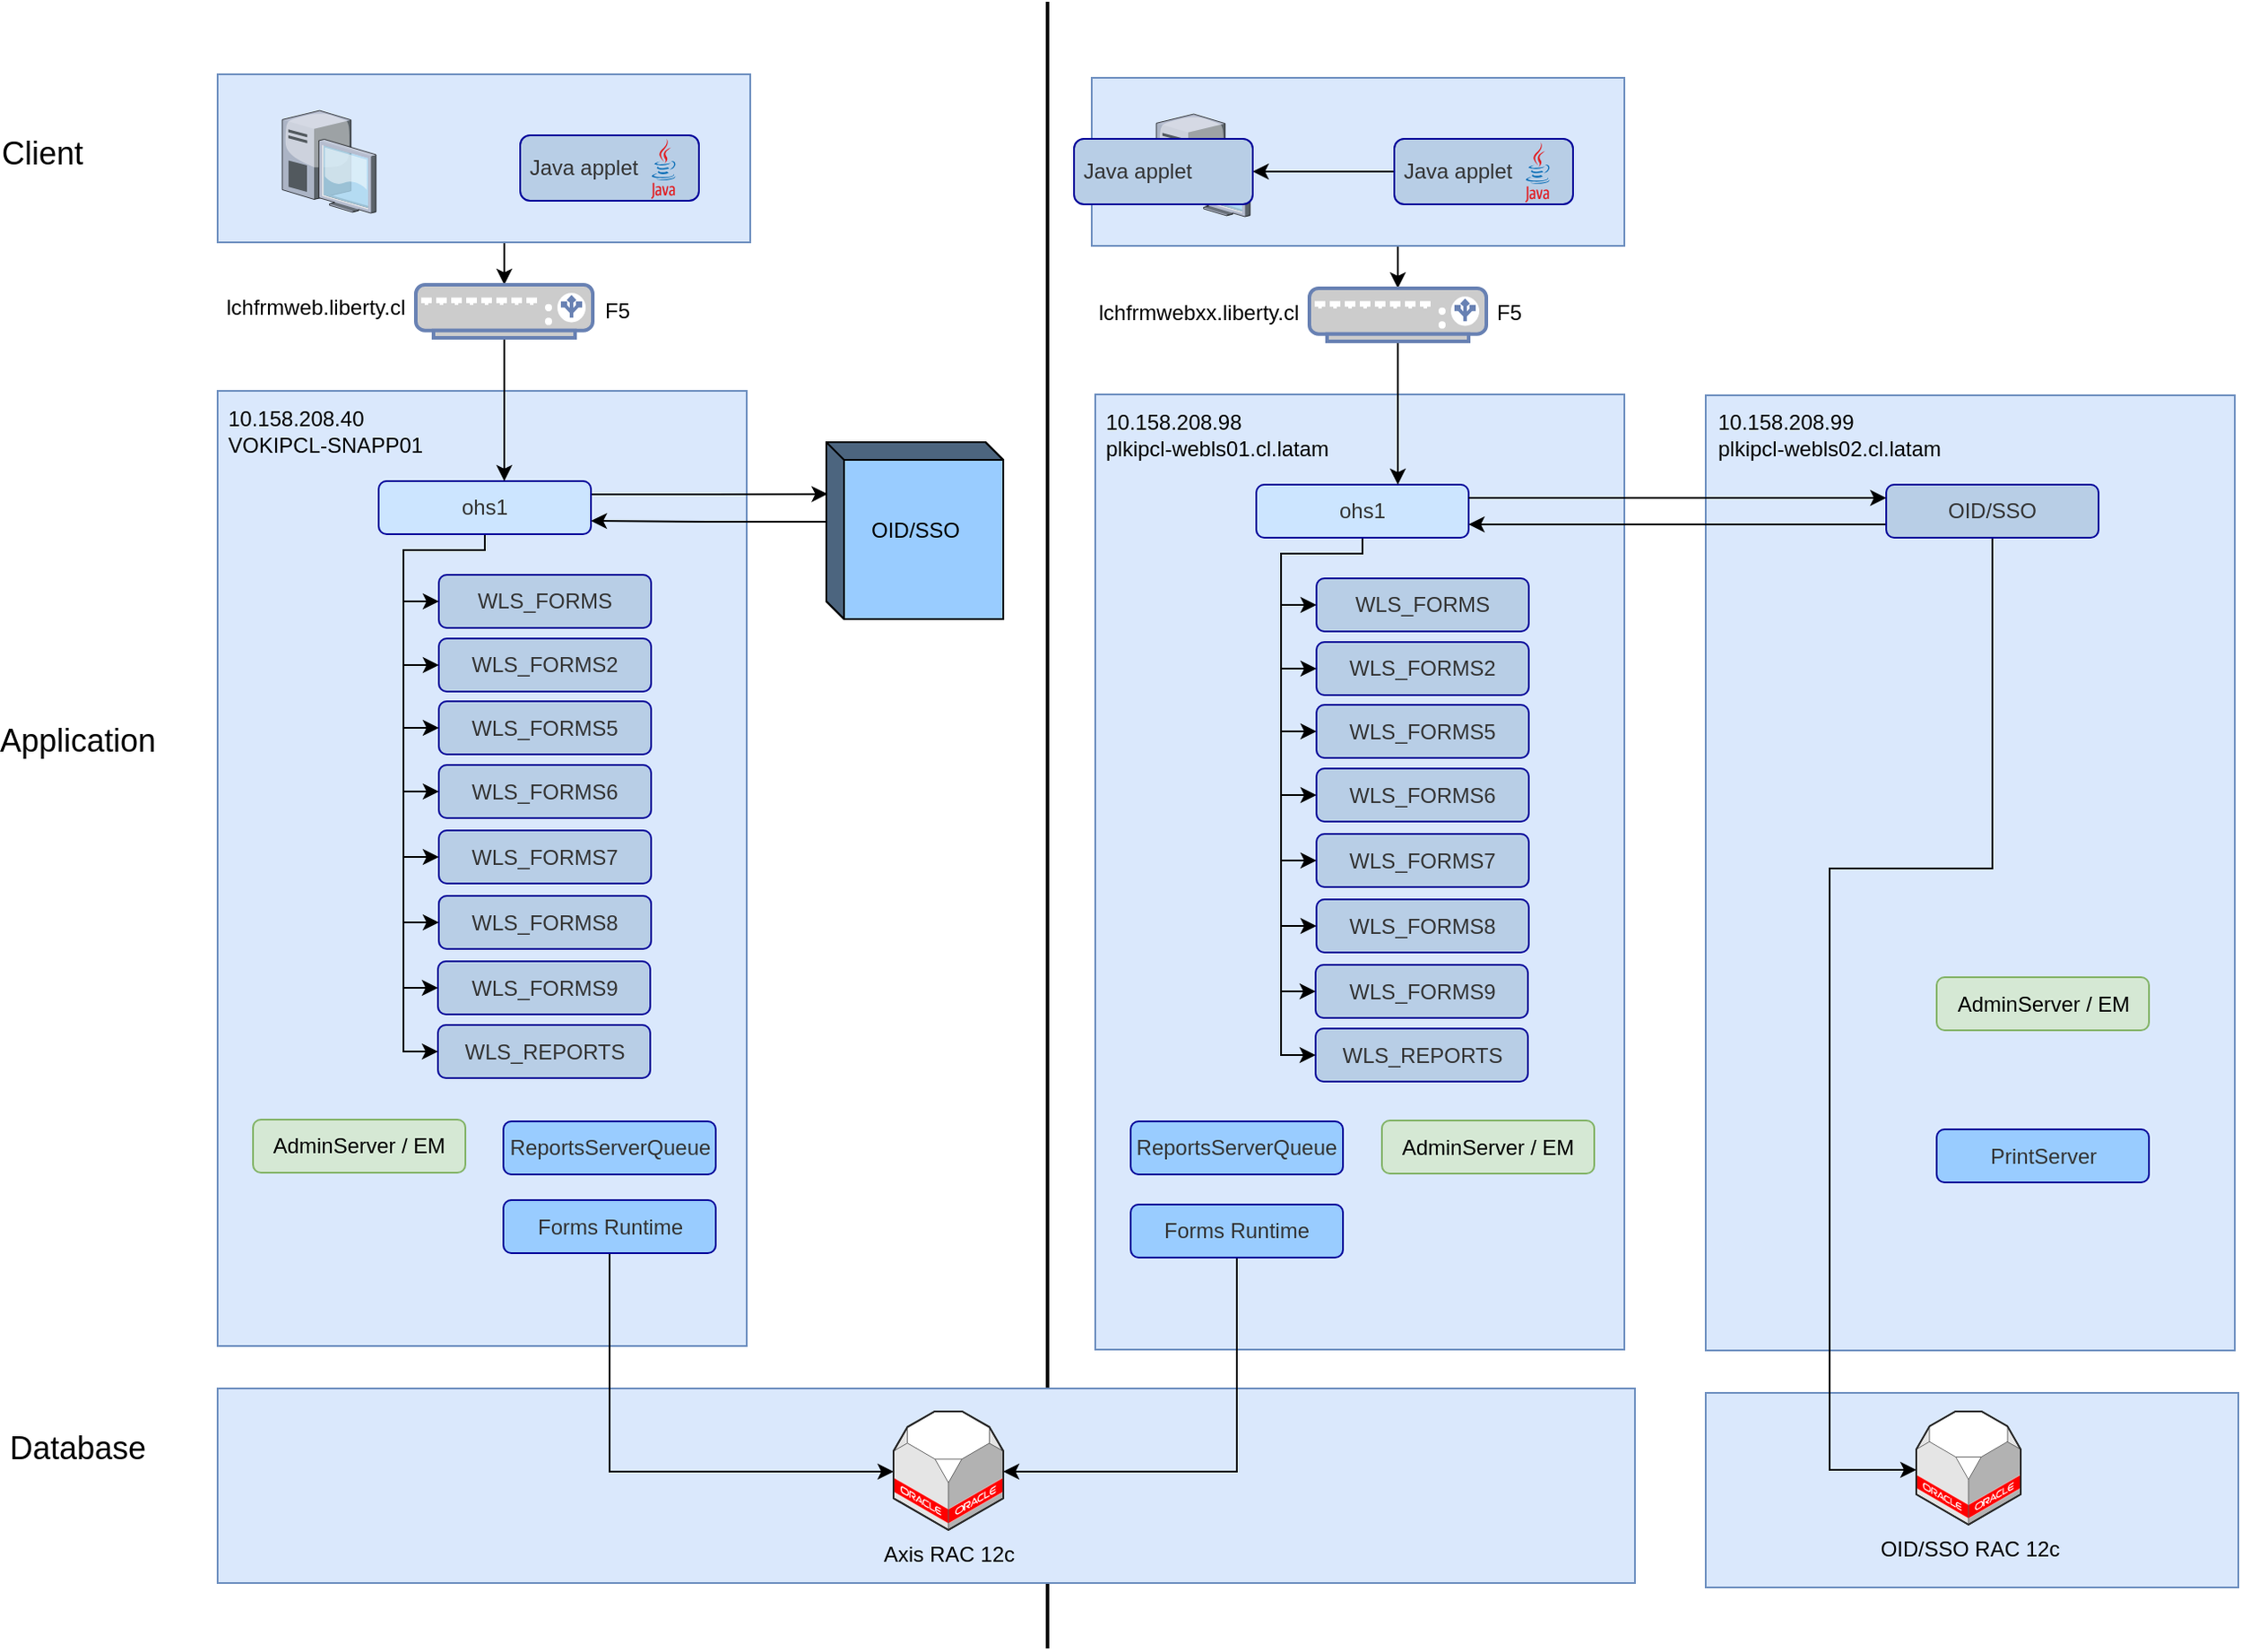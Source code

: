 <mxfile version="10.7.7" type="github"><diagram id="sVpkq-mr8o3w8TlqLeRH" name="Page-1"><mxGraphModel dx="1077" dy="2180" grid="1" gridSize="10" guides="1" tooltips="1" connect="1" arrows="1" fold="1" page="1" pageScale="1" pageWidth="827" pageHeight="1169" math="0" shadow="0"><root><mxCell id="0"/><mxCell id="1" parent="0"/><mxCell id="0WNVmD-chlQS2J-X782--17" value="" style="rounded=0;whiteSpace=wrap;html=1;fillColor=#dae8fc;strokeColor=#6c8ebf;" parent="1" vertex="1"><mxGeometry x="705" y="142" width="299" height="540" as="geometry"/></mxCell><mxCell id="QuAqi-05d9K5j8Qr_edT-5" value="" style="rounded=0;whiteSpace=wrap;html=1;fillColor=#dae8fc;strokeColor=#6c8ebf;" parent="1" vertex="1"><mxGeometry x="209" y="140" width="299" height="540" as="geometry"/></mxCell><mxCell id="e6AQ9mDzqpvD8Lv-XL_b-1" value="" style="line;strokeWidth=2;direction=south;html=1;fillColor=#99CCFF;labelBorderColor=#000000;labelBackgroundColor=#000000;" parent="1" vertex="1"><mxGeometry x="670" y="-80" width="16" height="931" as="geometry"/></mxCell><mxCell id="0WNVmD-chlQS2J-X782--1" value="" style="rounded=0;whiteSpace=wrap;html=1;fillColor=#dae8fc;strokeColor=#6c8ebf;" parent="1" vertex="1"><mxGeometry x="209" y="704" width="801" height="110" as="geometry"/></mxCell><mxCell id="0WNVmD-chlQS2J-X782--100" style="edgeStyle=orthogonalEdgeStyle;rounded=0;orthogonalLoop=1;jettySize=auto;html=1;exitX=0.5;exitY=1;exitDx=0;exitDy=0;entryX=0.5;entryY=0;entryDx=0;entryDy=0;entryPerimeter=0;" parent="1" source="QuAqi-05d9K5j8Qr_edT-30" target="QuAqi-05d9K5j8Qr_edT-38" edge="1"><mxGeometry relative="1" as="geometry"/></mxCell><mxCell id="QuAqi-05d9K5j8Qr_edT-30" value="" style="rounded=0;whiteSpace=wrap;html=1;fillColor=#dae8fc;strokeColor=#6c8ebf;" parent="1" vertex="1"><mxGeometry x="209" y="-39" width="301" height="95" as="geometry"/></mxCell><mxCell id="e6AQ9mDzqpvD8Lv-XL_b-7" style="edgeStyle=orthogonalEdgeStyle;rounded=0;orthogonalLoop=1;jettySize=auto;html=1;" parent="1" source="QuAqi-05d9K5j8Qr_edT-23" target="QuAqi-05d9K5j8Qr_edT-3" edge="1"><mxGeometry relative="1" as="geometry"><Array as="points"><mxPoint x="431" y="751"/></Array></mxGeometry></mxCell><mxCell id="QuAqi-05d9K5j8Qr_edT-2" value="" style="verticalLabelPosition=bottom;aspect=fixed;html=1;verticalAlign=top;strokeColor=none;align=center;outlineConnect=0;shape=mxgraph.citrix.desktop;" parent="1" vertex="1"><mxGeometry x="245.5" y="-18.5" width="53" height="58" as="geometry"/></mxCell><mxCell id="QuAqi-05d9K5j8Qr_edT-3" value="Axis RAC 12c" style="verticalLabelPosition=bottom;html=1;verticalAlign=top;strokeWidth=1;align=center;outlineConnect=0;dashed=0;outlineConnect=0;shape=mxgraph.aws3d.oracleDbServer;fillColor=#ffffff;strokeColor=#5E5E5E;aspect=fixed;" parent="1" vertex="1"><mxGeometry x="591" y="717" width="62" height="67" as="geometry"/></mxCell><mxCell id="QuAqi-05d9K5j8Qr_edT-11" value="AdminServer / EM&lt;br&gt;" style="rounded=1;whiteSpace=wrap;html=1;fillColor=#d5e8d4;strokeColor=#82b366;" parent="1" vertex="1"><mxGeometry x="229" y="552" width="120" height="30" as="geometry"/></mxCell><mxCell id="QuAqi-05d9K5j8Qr_edT-12" value="WLS_FORMS" style="rounded=1;whiteSpace=wrap;html=1;fillColor=#B8CEE6;strokeColor=#000099;fontColor=#333333;" parent="1" vertex="1"><mxGeometry x="334" y="244" width="120" height="30" as="geometry"/></mxCell><mxCell id="QuAqi-05d9K5j8Qr_edT-13" value="WLS_FORMS2&lt;br&gt;" style="rounded=1;whiteSpace=wrap;html=1;fillColor=#B8CEE6;strokeColor=#000099;fontColor=#333333;" parent="1" vertex="1"><mxGeometry x="334" y="280" width="120" height="30" as="geometry"/></mxCell><mxCell id="QuAqi-05d9K5j8Qr_edT-14" value="WLS_FORMS5" style="rounded=1;whiteSpace=wrap;html=1;fillColor=#B8CEE6;strokeColor=#000099;fontColor=#333333;" parent="1" vertex="1"><mxGeometry x="334" y="315.5" width="120" height="30" as="geometry"/></mxCell><mxCell id="QuAqi-05d9K5j8Qr_edT-15" value="WLS_FORMS6" style="rounded=1;whiteSpace=wrap;html=1;fillColor=#B8CEE6;strokeColor=#000099;fontColor=#333333;" parent="1" vertex="1"><mxGeometry x="334" y="351.5" width="120" height="30" as="geometry"/></mxCell><mxCell id="QuAqi-05d9K5j8Qr_edT-17" value="WLS_FORMS7" style="rounded=1;whiteSpace=wrap;html=1;fillColor=#B8CEE6;strokeColor=#000099;fontColor=#333333;" parent="1" vertex="1"><mxGeometry x="334" y="388.5" width="120" height="30" as="geometry"/></mxCell><mxCell id="QuAqi-05d9K5j8Qr_edT-18" value="WLS_FORMS8" style="rounded=1;whiteSpace=wrap;html=1;fillColor=#B8CEE6;strokeColor=#000099;fontColor=#333333;" parent="1" vertex="1"><mxGeometry x="334" y="425.5" width="120" height="30" as="geometry"/></mxCell><mxCell id="QuAqi-05d9K5j8Qr_edT-19" value="WLS_FORMS9" style="rounded=1;whiteSpace=wrap;html=1;fillColor=#B8CEE6;strokeColor=#000099;fontColor=#333333;" parent="1" vertex="1"><mxGeometry x="333.5" y="462.5" width="120" height="30" as="geometry"/></mxCell><mxCell id="QuAqi-05d9K5j8Qr_edT-21" value="WLS_REPORTS" style="rounded=1;whiteSpace=wrap;html=1;fillColor=#B8CEE6;strokeColor=#000099;fontColor=#333333;" parent="1" vertex="1"><mxGeometry x="333.5" y="498.5" width="120" height="30" as="geometry"/></mxCell><mxCell id="0WNVmD-chlQS2J-X782--4" style="edgeStyle=orthogonalEdgeStyle;rounded=0;orthogonalLoop=1;jettySize=auto;html=1;exitX=0.5;exitY=1;exitDx=0;exitDy=0;entryX=0;entryY=0.5;entryDx=0;entryDy=0;" parent="1" source="QuAqi-05d9K5j8Qr_edT-22" target="QuAqi-05d9K5j8Qr_edT-12" edge="1"><mxGeometry relative="1" as="geometry"><Array as="points"><mxPoint x="360" y="230"/><mxPoint x="314" y="230"/><mxPoint x="314" y="259"/></Array></mxGeometry></mxCell><mxCell id="0WNVmD-chlQS2J-X782--5" style="edgeStyle=orthogonalEdgeStyle;rounded=0;orthogonalLoop=1;jettySize=auto;html=1;exitX=0.5;exitY=1;exitDx=0;exitDy=0;entryX=0;entryY=0.5;entryDx=0;entryDy=0;" parent="1" source="QuAqi-05d9K5j8Qr_edT-22" target="QuAqi-05d9K5j8Qr_edT-13" edge="1"><mxGeometry relative="1" as="geometry"><Array as="points"><mxPoint x="360" y="230"/><mxPoint x="314" y="230"/><mxPoint x="314" y="295"/></Array></mxGeometry></mxCell><mxCell id="0WNVmD-chlQS2J-X782--6" style="edgeStyle=orthogonalEdgeStyle;rounded=0;orthogonalLoop=1;jettySize=auto;html=1;exitX=0.5;exitY=1;exitDx=0;exitDy=0;entryX=0;entryY=0.5;entryDx=0;entryDy=0;" parent="1" source="QuAqi-05d9K5j8Qr_edT-22" target="QuAqi-05d9K5j8Qr_edT-14" edge="1"><mxGeometry relative="1" as="geometry"><Array as="points"><mxPoint x="360" y="230"/><mxPoint x="314" y="230"/><mxPoint x="314" y="331"/></Array></mxGeometry></mxCell><mxCell id="0WNVmD-chlQS2J-X782--7" style="edgeStyle=orthogonalEdgeStyle;rounded=0;orthogonalLoop=1;jettySize=auto;html=1;exitX=0.5;exitY=1;exitDx=0;exitDy=0;entryX=0;entryY=0.5;entryDx=0;entryDy=0;" parent="1" source="QuAqi-05d9K5j8Qr_edT-22" target="QuAqi-05d9K5j8Qr_edT-15" edge="1"><mxGeometry relative="1" as="geometry"><Array as="points"><mxPoint x="360" y="230"/><mxPoint x="314" y="230"/><mxPoint x="314" y="367"/></Array></mxGeometry></mxCell><mxCell id="0WNVmD-chlQS2J-X782--8" style="edgeStyle=orthogonalEdgeStyle;rounded=0;orthogonalLoop=1;jettySize=auto;html=1;exitX=0.5;exitY=1;exitDx=0;exitDy=0;entryX=0;entryY=0.5;entryDx=0;entryDy=0;" parent="1" source="QuAqi-05d9K5j8Qr_edT-22" target="QuAqi-05d9K5j8Qr_edT-17" edge="1"><mxGeometry relative="1" as="geometry"><Array as="points"><mxPoint x="360" y="230"/><mxPoint x="314" y="230"/><mxPoint x="314" y="404"/></Array></mxGeometry></mxCell><mxCell id="0WNVmD-chlQS2J-X782--9" style="edgeStyle=orthogonalEdgeStyle;rounded=0;orthogonalLoop=1;jettySize=auto;html=1;exitX=0.5;exitY=1;exitDx=0;exitDy=0;entryX=0;entryY=0.5;entryDx=0;entryDy=0;" parent="1" source="QuAqi-05d9K5j8Qr_edT-22" target="QuAqi-05d9K5j8Qr_edT-18" edge="1"><mxGeometry relative="1" as="geometry"><Array as="points"><mxPoint x="360" y="230"/><mxPoint x="314" y="230"/><mxPoint x="314" y="441"/></Array></mxGeometry></mxCell><mxCell id="0WNVmD-chlQS2J-X782--10" style="edgeStyle=orthogonalEdgeStyle;rounded=0;orthogonalLoop=1;jettySize=auto;html=1;exitX=0.5;exitY=1;exitDx=0;exitDy=0;entryX=0;entryY=0.5;entryDx=0;entryDy=0;" parent="1" source="QuAqi-05d9K5j8Qr_edT-22" target="QuAqi-05d9K5j8Qr_edT-19" edge="1"><mxGeometry relative="1" as="geometry"><Array as="points"><mxPoint x="360" y="230"/><mxPoint x="314" y="230"/><mxPoint x="314" y="478"/></Array></mxGeometry></mxCell><mxCell id="0WNVmD-chlQS2J-X782--11" style="edgeStyle=orthogonalEdgeStyle;rounded=0;orthogonalLoop=1;jettySize=auto;html=1;exitX=0.5;exitY=1;exitDx=0;exitDy=0;entryX=0;entryY=0.5;entryDx=0;entryDy=0;" parent="1" source="QuAqi-05d9K5j8Qr_edT-22" target="QuAqi-05d9K5j8Qr_edT-21" edge="1"><mxGeometry relative="1" as="geometry"><Array as="points"><mxPoint x="360" y="230"/><mxPoint x="314" y="230"/><mxPoint x="314" y="514"/></Array></mxGeometry></mxCell><mxCell id="0WNVmD-chlQS2J-X782--98" style="edgeStyle=orthogonalEdgeStyle;rounded=0;orthogonalLoop=1;jettySize=auto;html=1;exitX=1;exitY=0.25;exitDx=0;exitDy=0;entryX=0.007;entryY=0.293;entryDx=0;entryDy=0;entryPerimeter=0;" parent="1" source="QuAqi-05d9K5j8Qr_edT-22" target="0WNVmD-chlQS2J-X782--96" edge="1"><mxGeometry relative="1" as="geometry"><Array as="points"><mxPoint x="487" y="199"/><mxPoint x="487" y="198"/></Array></mxGeometry></mxCell><mxCell id="QuAqi-05d9K5j8Qr_edT-22" value="ohs1&lt;br&gt;" style="rounded=1;whiteSpace=wrap;html=1;fillColor=#CCE5FF;strokeColor=#000099;fontColor=#333333;" parent="1" vertex="1"><mxGeometry x="300" y="191" width="120" height="30" as="geometry"/></mxCell><mxCell id="QuAqi-05d9K5j8Qr_edT-23" value="Forms Runtime" style="rounded=1;whiteSpace=wrap;html=1;fillColor=#99CCFF;strokeColor=#000099;fontColor=#333333;" parent="1" vertex="1"><mxGeometry x="370.5" y="597.5" width="120" height="30" as="geometry"/></mxCell><mxCell id="QuAqi-05d9K5j8Qr_edT-24" value="ReportsServerQueue&lt;br&gt;" style="rounded=1;whiteSpace=wrap;html=1;fillColor=#99CCFF;strokeColor=#000099;fontColor=#333333;" parent="1" vertex="1"><mxGeometry x="370.5" y="553" width="120" height="30" as="geometry"/></mxCell><mxCell id="QuAqi-05d9K5j8Qr_edT-25" value="&lt;span&gt;10.158.208.40&lt;br&gt;&lt;/span&gt;VOKIPCL-SNAPP01" style="text;html=1;strokeColor=none;fillColor=none;align=left;verticalAlign=middle;whiteSpace=wrap;rounded=0;" parent="1" vertex="1"><mxGeometry x="213" y="138" width="287" height="50" as="geometry"/></mxCell><mxCell id="QuAqi-05d9K5j8Qr_edT-28" value="" style="shape=image;imageAspect=0;aspect=fixed;verticalLabelPosition=bottom;verticalAlign=top;strokeColor=#000099;fillColor=#CCE5FF;align=left;image=https://s3.amazonaws.com/s3.timetoast.com/public/uploads/photos/7585546/sunos4.gif;" parent="1" vertex="1"><mxGeometry x="431" y="150" width="69" height="19" as="geometry"/></mxCell><mxCell id="QuAqi-05d9K5j8Qr_edT-31" value="&amp;nbsp;Java applet&lt;br&gt;" style="rounded=1;whiteSpace=wrap;html=1;fillColor=#B8CEE6;strokeColor=#000099;fontColor=#333333;align=left;" parent="1" vertex="1"><mxGeometry x="380" y="-4.5" width="101" height="37" as="geometry"/></mxCell><mxCell id="QuAqi-05d9K5j8Qr_edT-29" value="" style="dashed=0;outlineConnect=0;html=1;align=center;labelPosition=center;verticalLabelPosition=bottom;verticalAlign=top;shape=mxgraph.weblogos.java;strokeColor=#000099;fillColor=#CCE5FF;" parent="1" vertex="1"><mxGeometry x="454" y="-2.5" width="14" height="34" as="geometry"/></mxCell><mxCell id="QuAqi-05d9K5j8Qr_edT-34" value="Client&lt;br style=&quot;font-size: 18px;&quot;&gt;" style="text;html=1;strokeColor=none;fillColor=none;align=center;verticalAlign=middle;whiteSpace=wrap;rounded=0;fontSize=18;" parent="1" vertex="1"><mxGeometry x="90" y="-4.5" width="40" height="20" as="geometry"/></mxCell><mxCell id="QuAqi-05d9K5j8Qr_edT-35" value="Application&lt;br style=&quot;font-size: 18px;&quot;&gt;" style="text;html=1;strokeColor=none;fillColor=none;align=center;verticalAlign=middle;whiteSpace=wrap;rounded=0;fontSize=18;" parent="1" vertex="1"><mxGeometry x="110" y="327.5" width="40" height="20" as="geometry"/></mxCell><mxCell id="QuAqi-05d9K5j8Qr_edT-36" value="Database&lt;br style=&quot;font-size: 18px;&quot;&gt;" style="text;html=1;strokeColor=none;fillColor=none;align=center;verticalAlign=middle;whiteSpace=wrap;rounded=0;fontSize=18;" parent="1" vertex="1"><mxGeometry x="110" y="727.5" width="40" height="20" as="geometry"/></mxCell><mxCell id="0WNVmD-chlQS2J-X782--3" style="edgeStyle=orthogonalEdgeStyle;rounded=0;orthogonalLoop=1;jettySize=auto;html=1;exitX=0.5;exitY=1;exitDx=0;exitDy=0;exitPerimeter=0;" parent="1" source="QuAqi-05d9K5j8Qr_edT-38" target="QuAqi-05d9K5j8Qr_edT-22" edge="1"><mxGeometry relative="1" as="geometry"><Array as="points"><mxPoint x="371" y="170"/><mxPoint x="371" y="170"/></Array></mxGeometry></mxCell><mxCell id="QuAqi-05d9K5j8Qr_edT-38" value="" style="fontColor=#0066CC;verticalAlign=top;verticalLabelPosition=bottom;labelPosition=center;align=center;html=1;outlineConnect=0;fillColor=#CCCCCC;strokeColor=#6881B3;gradientColor=none;gradientDirection=north;strokeWidth=2;shape=mxgraph.networks.load_balancer;" parent="1" vertex="1"><mxGeometry x="321" y="80" width="100" height="30" as="geometry"/></mxCell><mxCell id="QuAqi-05d9K5j8Qr_edT-44" value="" style="shape=image;imageAspect=0;aspect=fixed;verticalLabelPosition=bottom;verticalAlign=top;strokeColor=#000099;fillColor=#CCE5FF;fontSize=18;align=left;image=https://flexagon.com/wp-content/uploads/2017/01/oracle_fmw-1024x307.png;" parent="1" vertex="1"><mxGeometry x="216" y="337.5" width="73" height="23" as="geometry"/></mxCell><mxCell id="0WNVmD-chlQS2J-X782--2" value="&lt;span&gt;lchfrmweb.liberty.cl&lt;/span&gt;&lt;span&gt;&lt;br&gt;&lt;/span&gt;" style="text;html=1;strokeColor=none;fillColor=none;align=left;verticalAlign=middle;whiteSpace=wrap;rounded=0;" parent="1" vertex="1"><mxGeometry x="212" y="78" width="111" height="30" as="geometry"/></mxCell><mxCell id="0WNVmD-chlQS2J-X782--15" value="" style="edgeStyle=orthogonalEdgeStyle;rounded=0;orthogonalLoop=1;jettySize=auto;html=1;fontSize=18;entryX=0.5;entryY=0;entryDx=0;entryDy=0;entryPerimeter=0;" parent="1" target="0WNVmD-chlQS2J-X782--47" edge="1"><mxGeometry relative="1" as="geometry"><mxPoint x="856" y="58" as="sourcePoint"/></mxGeometry></mxCell><mxCell id="e6AQ9mDzqpvD8Lv-XL_b-6" style="edgeStyle=orthogonalEdgeStyle;rounded=0;orthogonalLoop=1;jettySize=auto;html=1;exitX=0.5;exitY=1;exitDx=0;exitDy=0;" parent="1" source="0WNVmD-chlQS2J-X782--37" target="QuAqi-05d9K5j8Qr_edT-3" edge="1"><mxGeometry relative="1" as="geometry"><Array as="points"><mxPoint x="785" y="751"/></Array></mxGeometry></mxCell><mxCell id="0WNVmD-chlQS2J-X782--19" value="AdminServer / EM&lt;br&gt;" style="rounded=1;whiteSpace=wrap;html=1;fillColor=#d5e8d4;strokeColor=#82b366;" parent="1" vertex="1"><mxGeometry x="867" y="552.5" width="120" height="30" as="geometry"/></mxCell><mxCell id="0WNVmD-chlQS2J-X782--20" value="WLS_FORMS" style="rounded=1;whiteSpace=wrap;html=1;fillColor=#B8CEE6;strokeColor=#000099;fontColor=#333333;" parent="1" vertex="1"><mxGeometry x="830" y="246" width="120" height="30" as="geometry"/></mxCell><mxCell id="0WNVmD-chlQS2J-X782--21" value="WLS_FORMS2&lt;br&gt;" style="rounded=1;whiteSpace=wrap;html=1;fillColor=#B8CEE6;strokeColor=#000099;fontColor=#333333;" parent="1" vertex="1"><mxGeometry x="830" y="282" width="120" height="30" as="geometry"/></mxCell><mxCell id="0WNVmD-chlQS2J-X782--22" value="WLS_FORMS5" style="rounded=1;whiteSpace=wrap;html=1;fillColor=#B8CEE6;strokeColor=#000099;fontColor=#333333;" parent="1" vertex="1"><mxGeometry x="830" y="317.5" width="120" height="30" as="geometry"/></mxCell><mxCell id="0WNVmD-chlQS2J-X782--23" value="WLS_FORMS6" style="rounded=1;whiteSpace=wrap;html=1;fillColor=#B8CEE6;strokeColor=#000099;fontColor=#333333;" parent="1" vertex="1"><mxGeometry x="830" y="353.5" width="120" height="30" as="geometry"/></mxCell><mxCell id="0WNVmD-chlQS2J-X782--24" value="WLS_FORMS7" style="rounded=1;whiteSpace=wrap;html=1;fillColor=#B8CEE6;strokeColor=#000099;fontColor=#333333;" parent="1" vertex="1"><mxGeometry x="830" y="390.5" width="120" height="30" as="geometry"/></mxCell><mxCell id="0WNVmD-chlQS2J-X782--25" value="WLS_FORMS8" style="rounded=1;whiteSpace=wrap;html=1;fillColor=#B8CEE6;strokeColor=#000099;fontColor=#333333;" parent="1" vertex="1"><mxGeometry x="830" y="427.5" width="120" height="30" as="geometry"/></mxCell><mxCell id="0WNVmD-chlQS2J-X782--26" value="WLS_FORMS9" style="rounded=1;whiteSpace=wrap;html=1;fillColor=#B8CEE6;strokeColor=#000099;fontColor=#333333;" parent="1" vertex="1"><mxGeometry x="829.5" y="464.5" width="120" height="30" as="geometry"/></mxCell><mxCell id="0WNVmD-chlQS2J-X782--27" value="WLS_REPORTS" style="rounded=1;whiteSpace=wrap;html=1;fillColor=#B8CEE6;strokeColor=#000099;fontColor=#333333;" parent="1" vertex="1"><mxGeometry x="829.5" y="500.5" width="120" height="30" as="geometry"/></mxCell><mxCell id="0WNVmD-chlQS2J-X782--28" style="edgeStyle=orthogonalEdgeStyle;rounded=0;orthogonalLoop=1;jettySize=auto;html=1;exitX=0.5;exitY=1;exitDx=0;exitDy=0;entryX=0;entryY=0.5;entryDx=0;entryDy=0;" parent="1" source="0WNVmD-chlQS2J-X782--36" target="0WNVmD-chlQS2J-X782--20" edge="1"><mxGeometry relative="1" as="geometry"><Array as="points"><mxPoint x="856" y="232"/><mxPoint x="810" y="232"/><mxPoint x="810" y="261"/></Array></mxGeometry></mxCell><mxCell id="0WNVmD-chlQS2J-X782--29" style="edgeStyle=orthogonalEdgeStyle;rounded=0;orthogonalLoop=1;jettySize=auto;html=1;exitX=0.5;exitY=1;exitDx=0;exitDy=0;entryX=0;entryY=0.5;entryDx=0;entryDy=0;" parent="1" source="0WNVmD-chlQS2J-X782--36" target="0WNVmD-chlQS2J-X782--21" edge="1"><mxGeometry relative="1" as="geometry"><Array as="points"><mxPoint x="856" y="232"/><mxPoint x="810" y="232"/><mxPoint x="810" y="297"/></Array></mxGeometry></mxCell><mxCell id="0WNVmD-chlQS2J-X782--30" style="edgeStyle=orthogonalEdgeStyle;rounded=0;orthogonalLoop=1;jettySize=auto;html=1;exitX=0.5;exitY=1;exitDx=0;exitDy=0;entryX=0;entryY=0.5;entryDx=0;entryDy=0;" parent="1" source="0WNVmD-chlQS2J-X782--36" target="0WNVmD-chlQS2J-X782--22" edge="1"><mxGeometry relative="1" as="geometry"><Array as="points"><mxPoint x="856" y="232"/><mxPoint x="810" y="232"/><mxPoint x="810" y="333"/></Array></mxGeometry></mxCell><mxCell id="0WNVmD-chlQS2J-X782--31" style="edgeStyle=orthogonalEdgeStyle;rounded=0;orthogonalLoop=1;jettySize=auto;html=1;exitX=0.5;exitY=1;exitDx=0;exitDy=0;entryX=0;entryY=0.5;entryDx=0;entryDy=0;" parent="1" source="0WNVmD-chlQS2J-X782--36" target="0WNVmD-chlQS2J-X782--23" edge="1"><mxGeometry relative="1" as="geometry"><Array as="points"><mxPoint x="856" y="232"/><mxPoint x="810" y="232"/><mxPoint x="810" y="369"/></Array></mxGeometry></mxCell><mxCell id="0WNVmD-chlQS2J-X782--32" style="edgeStyle=orthogonalEdgeStyle;rounded=0;orthogonalLoop=1;jettySize=auto;html=1;exitX=0.5;exitY=1;exitDx=0;exitDy=0;entryX=0;entryY=0.5;entryDx=0;entryDy=0;" parent="1" source="0WNVmD-chlQS2J-X782--36" target="0WNVmD-chlQS2J-X782--24" edge="1"><mxGeometry relative="1" as="geometry"><Array as="points"><mxPoint x="856" y="232"/><mxPoint x="810" y="232"/><mxPoint x="810" y="406"/></Array></mxGeometry></mxCell><mxCell id="0WNVmD-chlQS2J-X782--33" style="edgeStyle=orthogonalEdgeStyle;rounded=0;orthogonalLoop=1;jettySize=auto;html=1;exitX=0.5;exitY=1;exitDx=0;exitDy=0;entryX=0;entryY=0.5;entryDx=0;entryDy=0;" parent="1" source="0WNVmD-chlQS2J-X782--36" target="0WNVmD-chlQS2J-X782--25" edge="1"><mxGeometry relative="1" as="geometry"><Array as="points"><mxPoint x="856" y="232"/><mxPoint x="810" y="232"/><mxPoint x="810" y="443"/></Array></mxGeometry></mxCell><mxCell id="0WNVmD-chlQS2J-X782--34" style="edgeStyle=orthogonalEdgeStyle;rounded=0;orthogonalLoop=1;jettySize=auto;html=1;exitX=0.5;exitY=1;exitDx=0;exitDy=0;entryX=0;entryY=0.5;entryDx=0;entryDy=0;" parent="1" source="0WNVmD-chlQS2J-X782--36" target="0WNVmD-chlQS2J-X782--26" edge="1"><mxGeometry relative="1" as="geometry"><Array as="points"><mxPoint x="856" y="232"/><mxPoint x="810" y="232"/><mxPoint x="810" y="480"/></Array></mxGeometry></mxCell><mxCell id="0WNVmD-chlQS2J-X782--35" style="edgeStyle=orthogonalEdgeStyle;rounded=0;orthogonalLoop=1;jettySize=auto;html=1;exitX=0.5;exitY=1;exitDx=0;exitDy=0;entryX=0;entryY=0.5;entryDx=0;entryDy=0;" parent="1" source="0WNVmD-chlQS2J-X782--36" target="0WNVmD-chlQS2J-X782--27" edge="1"><mxGeometry relative="1" as="geometry"><Array as="points"><mxPoint x="856" y="232"/><mxPoint x="810" y="232"/><mxPoint x="810" y="516"/></Array></mxGeometry></mxCell><mxCell id="0WNVmD-chlQS2J-X782--36" value="ohs1&lt;br&gt;" style="rounded=1;whiteSpace=wrap;html=1;fillColor=#CCE5FF;strokeColor=#000099;fontColor=#333333;" parent="1" vertex="1"><mxGeometry x="796" y="193" width="120" height="30" as="geometry"/></mxCell><mxCell id="0WNVmD-chlQS2J-X782--37" value="Forms Runtime" style="rounded=1;whiteSpace=wrap;html=1;fillColor=#99CCFF;strokeColor=#000099;fontColor=#333333;" parent="1" vertex="1"><mxGeometry x="725" y="600" width="120" height="30" as="geometry"/></mxCell><mxCell id="0WNVmD-chlQS2J-X782--38" value="ReportsServerQueue&lt;br&gt;" style="rounded=1;whiteSpace=wrap;html=1;fillColor=#99CCFF;strokeColor=#000099;fontColor=#333333;" parent="1" vertex="1"><mxGeometry x="725" y="553" width="120" height="30" as="geometry"/></mxCell><mxCell id="0WNVmD-chlQS2J-X782--39" value="&lt;span&gt;10.158.208.98&lt;br&gt;&lt;/span&gt;plkipcl-webls01.cl.latam" style="text;html=1;strokeColor=none;fillColor=none;align=left;verticalAlign=middle;whiteSpace=wrap;rounded=0;" parent="1" vertex="1"><mxGeometry x="709" y="140" width="287" height="50" as="geometry"/></mxCell><mxCell id="0WNVmD-chlQS2J-X782--46" style="edgeStyle=orthogonalEdgeStyle;rounded=0;orthogonalLoop=1;jettySize=auto;html=1;exitX=0.5;exitY=1;exitDx=0;exitDy=0;exitPerimeter=0;" parent="1" source="0WNVmD-chlQS2J-X782--47" target="0WNVmD-chlQS2J-X782--36" edge="1"><mxGeometry relative="1" as="geometry"><Array as="points"><mxPoint x="876" y="180"/><mxPoint x="876" y="180"/></Array></mxGeometry></mxCell><mxCell id="0WNVmD-chlQS2J-X782--47" value="" style="fontColor=#0066CC;verticalAlign=top;verticalLabelPosition=bottom;labelPosition=center;align=center;html=1;outlineConnect=0;fillColor=#CCCCCC;strokeColor=#6881B3;gradientColor=none;gradientDirection=north;strokeWidth=2;shape=mxgraph.networks.load_balancer;" parent="1" vertex="1"><mxGeometry x="826" y="82" width="100" height="30" as="geometry"/></mxCell><mxCell id="0WNVmD-chlQS2J-X782--48" value="" style="shape=image;imageAspect=0;aspect=fixed;verticalLabelPosition=bottom;verticalAlign=top;strokeColor=#000099;fillColor=#CCE5FF;fontSize=18;align=left;image=https://flexagon.com/wp-content/uploads/2017/01/oracle_fmw-1024x307.png;" parent="1" vertex="1"><mxGeometry x="712" y="339.5" width="73" height="23" as="geometry"/></mxCell><mxCell id="0WNVmD-chlQS2J-X782--49" value="lchfrmwebxx.liberty.cl&lt;span&gt;&lt;br&gt;&lt;/span&gt;" style="text;html=1;strokeColor=none;fillColor=none;align=left;verticalAlign=middle;whiteSpace=wrap;rounded=0;" parent="1" vertex="1"><mxGeometry x="705" y="81" width="102" height="30" as="geometry"/></mxCell><mxCell id="0WNVmD-chlQS2J-X782--53" value="" style="rounded=0;whiteSpace=wrap;html=1;fillColor=#dae8fc;strokeColor=#6c8ebf;" parent="1" vertex="1"><mxGeometry x="703" y="-37" width="301" height="95" as="geometry"/></mxCell><mxCell id="0WNVmD-chlQS2J-X782--54" value="" style="verticalLabelPosition=bottom;aspect=fixed;html=1;verticalAlign=top;strokeColor=none;align=center;outlineConnect=0;shape=mxgraph.citrix.desktop;" parent="1" vertex="1"><mxGeometry x="739.5" y="-16.5" width="53" height="58" as="geometry"/></mxCell><mxCell id="WSpZvpphgZVqi1210V4g-2" value="" style="edgeStyle=orthogonalEdgeStyle;rounded=0;orthogonalLoop=1;jettySize=auto;html=1;" edge="1" parent="1" source="0WNVmD-chlQS2J-X782--55" target="WSpZvpphgZVqi1210V4g-1"><mxGeometry relative="1" as="geometry"/></mxCell><mxCell id="0WNVmD-chlQS2J-X782--55" value="&amp;nbsp;Java applet&lt;br&gt;" style="rounded=1;whiteSpace=wrap;html=1;fillColor=#B8CEE6;strokeColor=#000099;fontColor=#333333;align=left;" parent="1" vertex="1"><mxGeometry x="874" y="-2.5" width="101" height="37" as="geometry"/></mxCell><mxCell id="WSpZvpphgZVqi1210V4g-1" value="&amp;nbsp;Java applet&lt;br&gt;" style="rounded=1;whiteSpace=wrap;html=1;fillColor=#B8CEE6;strokeColor=#000099;fontColor=#333333;align=left;" vertex="1" parent="1"><mxGeometry x="693" y="-2.5" width="101" height="37" as="geometry"/></mxCell><mxCell id="0WNVmD-chlQS2J-X782--56" value="" style="dashed=0;outlineConnect=0;html=1;align=center;labelPosition=center;verticalLabelPosition=bottom;verticalAlign=top;shape=mxgraph.weblogos.java;strokeColor=#000099;fillColor=#CCE5FF;" parent="1" vertex="1"><mxGeometry x="948" y="-0.5" width="14" height="34" as="geometry"/></mxCell><mxCell id="0WNVmD-chlQS2J-X782--58" value="&lt;span&gt;F5&lt;br&gt;&lt;/span&gt;" style="text;html=1;strokeColor=none;fillColor=none;align=center;verticalAlign=middle;whiteSpace=wrap;rounded=0;" parent="1" vertex="1"><mxGeometry x="420" y="85" width="30" height="20" as="geometry"/></mxCell><mxCell id="0WNVmD-chlQS2J-X782--60" value="&lt;span&gt;F5&lt;br&gt;&lt;/span&gt;" style="text;html=1;strokeColor=none;fillColor=none;align=center;verticalAlign=middle;whiteSpace=wrap;rounded=0;" parent="1" vertex="1"><mxGeometry x="924" y="86" width="30" height="20" as="geometry"/></mxCell><mxCell id="0WNVmD-chlQS2J-X782--61" value="" style="rounded=0;whiteSpace=wrap;html=1;fillColor=#dae8fc;strokeColor=#6c8ebf;" parent="1" vertex="1"><mxGeometry x="1050" y="706.5" width="301" height="110" as="geometry"/></mxCell><mxCell id="0WNVmD-chlQS2J-X782--63" value="" style="rounded=0;whiteSpace=wrap;html=1;fillColor=#dae8fc;strokeColor=#6c8ebf;" parent="1" vertex="1"><mxGeometry x="1050" y="142.5" width="299" height="540" as="geometry"/></mxCell><mxCell id="0WNVmD-chlQS2J-X782--64" value="OID/SSO RAC&amp;nbsp;12c" style="verticalLabelPosition=bottom;html=1;verticalAlign=top;strokeWidth=1;align=center;outlineConnect=0;dashed=0;outlineConnect=0;shape=mxgraph.aws3d.oracleDbServer;fillColor=#ffffff;strokeColor=#5E5E5E;aspect=fixed;" parent="1" vertex="1"><mxGeometry x="1169" y="717" width="59" height="64" as="geometry"/></mxCell><mxCell id="0WNVmD-chlQS2J-X782--65" value="AdminServer / EM&lt;br&gt;" style="rounded=1;whiteSpace=wrap;html=1;fillColor=#d5e8d4;strokeColor=#82b366;" parent="1" vertex="1"><mxGeometry x="1180.5" y="471.5" width="120" height="30" as="geometry"/></mxCell><mxCell id="0WNVmD-chlQS2J-X782--91" style="edgeStyle=orthogonalEdgeStyle;rounded=0;orthogonalLoop=1;jettySize=auto;html=1;exitX=0.5;exitY=1;exitDx=0;exitDy=0;" parent="1" source="0WNVmD-chlQS2J-X782--66" target="0WNVmD-chlQS2J-X782--64" edge="1"><mxGeometry relative="1" as="geometry"><Array as="points"><mxPoint x="1212" y="410"/><mxPoint x="1120" y="410"/><mxPoint x="1120" y="750"/></Array></mxGeometry></mxCell><mxCell id="0WNVmD-chlQS2J-X782--93" style="edgeStyle=orthogonalEdgeStyle;rounded=0;orthogonalLoop=1;jettySize=auto;html=1;exitX=0;exitY=0.75;exitDx=0;exitDy=0;entryX=1;entryY=0.75;entryDx=0;entryDy=0;" parent="1" source="0WNVmD-chlQS2J-X782--66" target="0WNVmD-chlQS2J-X782--36" edge="1"><mxGeometry relative="1" as="geometry"/></mxCell><mxCell id="0WNVmD-chlQS2J-X782--66" value="OID/SSO&lt;br&gt;" style="rounded=1;whiteSpace=wrap;html=1;fillColor=#B8CEE6;strokeColor=#000099;fontColor=#333333;" parent="1" vertex="1"><mxGeometry x="1152" y="193" width="120" height="30" as="geometry"/></mxCell><mxCell id="0WNVmD-chlQS2J-X782--85" value="" style="shape=image;imageAspect=0;aspect=fixed;verticalLabelPosition=bottom;verticalAlign=top;strokeColor=#000099;fillColor=#CCE5FF;fontSize=18;align=left;image=https://flexagon.com/wp-content/uploads/2017/01/oracle_fmw-1024x307.png;" parent="1" vertex="1"><mxGeometry x="1057" y="340" width="73" height="23" as="geometry"/></mxCell><mxCell id="0WNVmD-chlQS2J-X782--87" value="&lt;span&gt;10.158.208.99&lt;br&gt;&lt;/span&gt;plkipcl-webls02.cl.latam" style="text;html=1;strokeColor=none;fillColor=none;align=left;verticalAlign=middle;whiteSpace=wrap;rounded=0;" parent="1" vertex="1"><mxGeometry x="1055" y="140" width="287" height="50" as="geometry"/></mxCell><mxCell id="0WNVmD-chlQS2J-X782--90" value="PrintServer&lt;br&gt;" style="rounded=1;whiteSpace=wrap;html=1;fillColor=#99CCFF;strokeColor=#000099;fontColor=#333333;" parent="1" vertex="1"><mxGeometry x="1180.5" y="557.5" width="120" height="30" as="geometry"/></mxCell><mxCell id="0WNVmD-chlQS2J-X782--94" style="edgeStyle=orthogonalEdgeStyle;rounded=0;orthogonalLoop=1;jettySize=auto;html=1;exitX=1;exitY=0.25;exitDx=0;exitDy=0;entryX=0;entryY=0.25;entryDx=0;entryDy=0;" parent="1" source="0WNVmD-chlQS2J-X782--36" target="0WNVmD-chlQS2J-X782--66" edge="1"><mxGeometry relative="1" as="geometry"/></mxCell><mxCell id="0WNVmD-chlQS2J-X782--99" style="edgeStyle=orthogonalEdgeStyle;rounded=0;orthogonalLoop=1;jettySize=auto;html=1;exitX=0;exitY=0;exitDx=0;exitDy=45;exitPerimeter=0;entryX=1;entryY=0.75;entryDx=0;entryDy=0;" parent="1" source="0WNVmD-chlQS2J-X782--96" target="QuAqi-05d9K5j8Qr_edT-22" edge="1"><mxGeometry relative="1" as="geometry"><Array as="points"><mxPoint x="486" y="214"/></Array></mxGeometry></mxCell><mxCell id="0WNVmD-chlQS2J-X782--96" value="OID/SSO&lt;br&gt;" style="html=1;dashed=0;whitespace=wrap;shape=mxgraph.dfd.externalEntity;fillColor=#99CCFF;" parent="1" vertex="1"><mxGeometry x="553" y="169" width="100" height="100" as="geometry"/></mxCell><mxCell id="e6AQ9mDzqpvD8Lv-XL_b-2" value="" style="shape=image;imageAspect=0;aspect=fixed;verticalLabelPosition=bottom;verticalAlign=top;fillColor=#99CCFF;image=https://http2.mlstatic.com/red-hat-enterprise-linux-rhel-server-v80workstationdesk-D_NQ_NP_881772-MPE30914549157_052019-Q.jpg;" parent="1" vertex="1"><mxGeometry x="960" y="148" width="40" height="40" as="geometry"/></mxCell><mxCell id="e6AQ9mDzqpvD8Lv-XL_b-3" value="" style="shape=image;imageAspect=0;aspect=fixed;verticalLabelPosition=bottom;verticalAlign=top;fillColor=#99CCFF;image=https://http2.mlstatic.com/red-hat-enterprise-linux-rhel-server-v80workstationdesk-D_NQ_NP_881772-MPE30914549157_052019-Q.jpg;" parent="1" vertex="1"><mxGeometry x="1306" y="147" width="40" height="40" as="geometry"/></mxCell></root></mxGraphModel></diagram></mxfile>